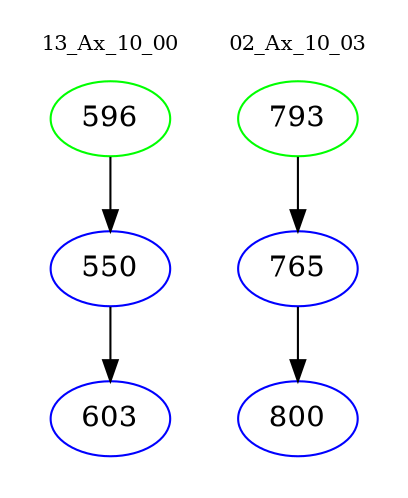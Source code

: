 digraph{
subgraph cluster_0 {
color = white
label = "13_Ax_10_00";
fontsize=10;
T0_596 [label="596", color="green"]
T0_596 -> T0_550 [color="black"]
T0_550 [label="550", color="blue"]
T0_550 -> T0_603 [color="black"]
T0_603 [label="603", color="blue"]
}
subgraph cluster_1 {
color = white
label = "02_Ax_10_03";
fontsize=10;
T1_793 [label="793", color="green"]
T1_793 -> T1_765 [color="black"]
T1_765 [label="765", color="blue"]
T1_765 -> T1_800 [color="black"]
T1_800 [label="800", color="blue"]
}
}
